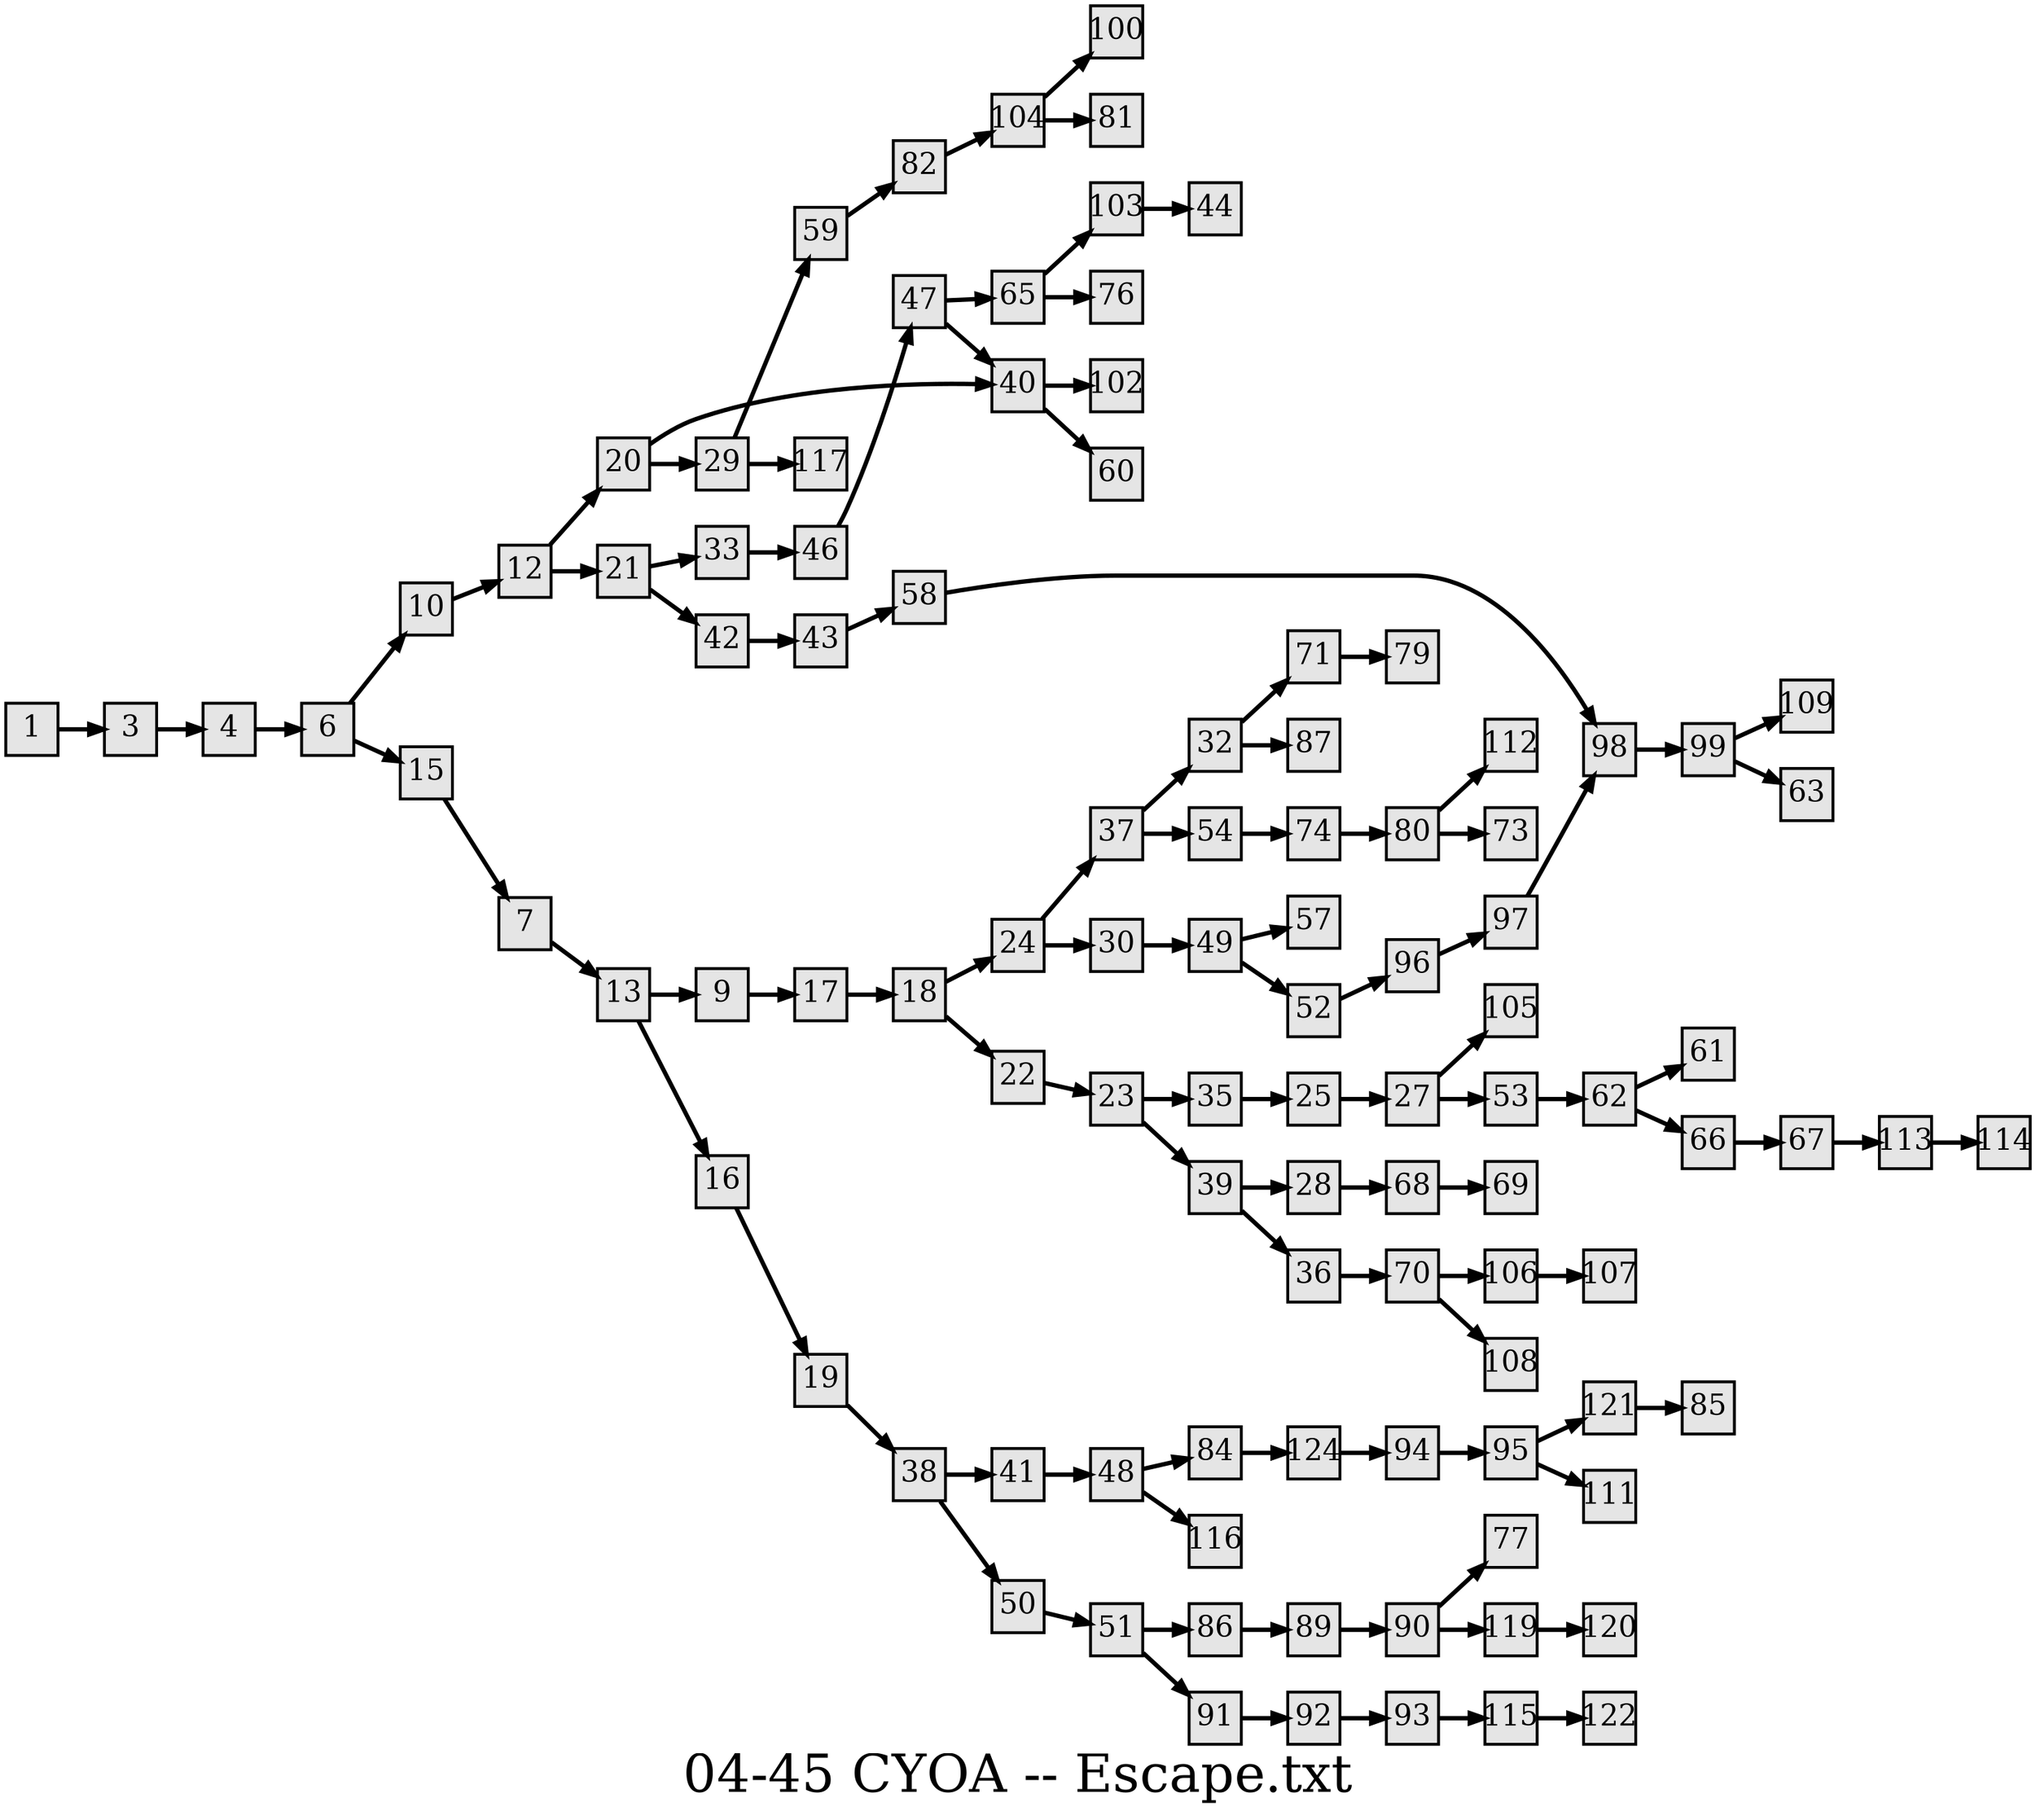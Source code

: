 digraph g{
  graph [ label="04-45 CYOA -- Escape.txt" rankdir=LR, ordering=out, fontsize=36, nodesep="0.35", ranksep="0.45"];
  node  [shape=rect, penwidth=2, fontsize=20, style=filled, fillcolor=grey90, margin="0,0", labelfloat=true, regular=true, fixedsize=true];
  edge  [labelfloat=true, penwidth=3, fontsize=12];
  1 -> 3;
  3 -> 4;
  4 -> 6;
  6 -> 10;
  6 -> 15;
  7 -> 13;
  9 -> 17;
  10 -> 12;
  12 -> 20;
  12 -> 21;
  13 -> 9;
  13 -> 16;
  15 -> 7;
  16 -> 19;
  17 -> 18;
  18 -> 24;
  18 -> 22;
  19 -> 38;
  20 -> 40;
  20 -> 29;
  21 -> 33;
  21 -> 42;
  22 -> 23;
  23 -> 35;
  23 -> 39;
  24 -> 37;
  24 -> 30;
  25 -> 27;
  27 -> 105;
  27 -> 53;
  28 -> 68;
  29 -> 59;
  29 -> 117;
  30 -> 49;
  32 -> 71;
  32 -> 87;
  33 -> 46;
  35 -> 25;
  36 -> 70;
  37 -> 32;
  37 -> 54;
  38 -> 41;
  38 -> 50;
  39 -> 28;
  39 -> 36;
  40 -> 102;
  40 -> 60;
  41 -> 48;
  42 -> 43;
  43 -> 58;
  46 -> 47;
  47 -> 65;
  47 -> 40;
  48 -> 84;
  48 -> 116;
  49 -> 57;
  49 -> 52;
  50 -> 51;
  51 -> 86;
  51 -> 91;
  52 -> 96;
  53 -> 62;
  54 -> 74;
  58 -> 98;
  59 -> 82;
  62 -> 61;
  62 -> 66;
  65 -> 103;
  65 -> 76;
  66 -> 67;
  67 -> 113;
  68 -> 69;
  70 -> 106;
  70 -> 108;
  71 -> 79;
  74 -> 80;
  80 -> 112;
  80 -> 73;
  82 -> 104;
  84 -> 124;
  86 -> 89;
  89 -> 90;
  90 -> 77;
  90 -> 119;
  91 -> 92;
  92 -> 93;
  93 -> 115;
  94 -> 95;
  95 -> 121;
  95 -> 111;
  96 -> 97;
  97 -> 98;
  98 -> 99;
  99 -> 109;
  99 -> 63;
  103 -> 44;
  104 -> 100;
  104 -> 81;
  106 -> 107;
  113 -> 114;
  115 -> 122;
  119 -> 120;
  121 -> 85;
  124 -> 94;
  
}

